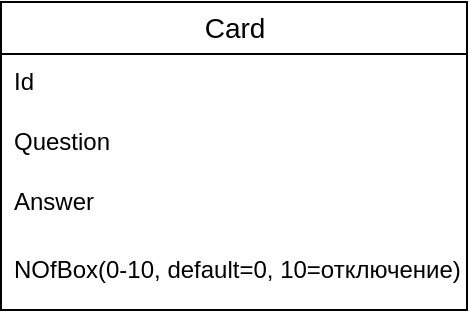 <mxfile>
    <diagram id="HyV8XjtDRZ2jP9U8q9Oj" name="DbPage">
        <mxGraphModel dx="677" dy="575" grid="1" gridSize="10" guides="1" tooltips="1" connect="1" arrows="1" fold="1" page="1" pageScale="1" pageWidth="827" pageHeight="1169" math="0" shadow="0">
            <root>
                <mxCell id="0"/>
                <mxCell id="1" parent="0"/>
                <mxCell id="Mu4BiRMCGkyx2JXSXJ-Y-36" value="Card" style="swimlane;fontStyle=0;childLayout=stackLayout;horizontal=1;startSize=26;horizontalStack=0;resizeParent=1;resizeParentMax=0;resizeLast=0;collapsible=1;marginBottom=0;align=center;fontSize=14;html=1;rounded=0;flipV=0;fillColor=none;shadow=0;" parent="1" vertex="1">
                    <mxGeometry x="303.5" y="10" width="233" height="154" as="geometry">
                        <mxRectangle x="334" y="10" width="60" height="26" as="alternateBounds"/>
                    </mxGeometry>
                </mxCell>
                <mxCell id="Mu4BiRMCGkyx2JXSXJ-Y-37" value="Id" style="text;strokeColor=none;fillColor=none;spacingLeft=4;spacingRight=4;overflow=hidden;rotatable=0;points=[[0,0.5],[1,0.5]];portConstraint=eastwest;fontSize=12;align=left;html=1;rounded=0;flipV=0;shadow=0;" parent="Mu4BiRMCGkyx2JXSXJ-Y-36" vertex="1">
                    <mxGeometry y="26" width="233" height="30" as="geometry"/>
                </mxCell>
                <mxCell id="Mu4BiRMCGkyx2JXSXJ-Y-38" value="Question" style="text;strokeColor=none;fillColor=none;spacingLeft=4;spacingRight=4;overflow=hidden;rotatable=0;points=[[0,0.5],[1,0.5]];portConstraint=eastwest;fontSize=12;align=left;html=1;rounded=0;flipV=0;shadow=0;" parent="Mu4BiRMCGkyx2JXSXJ-Y-36" vertex="1">
                    <mxGeometry y="56" width="233" height="30" as="geometry"/>
                </mxCell>
                <mxCell id="Mu4BiRMCGkyx2JXSXJ-Y-39" value="Answer" style="text;strokeColor=none;fillColor=none;spacingLeft=4;spacingRight=4;overflow=hidden;rotatable=0;points=[[0,0.5],[1,0.5]];portConstraint=eastwest;fontSize=12;align=left;html=1;rounded=0;flipV=0;shadow=0;" parent="Mu4BiRMCGkyx2JXSXJ-Y-36" vertex="1">
                    <mxGeometry y="86" width="233" height="34" as="geometry"/>
                </mxCell>
                <mxCell id="13" value="NOfBox(0-10, default=0, 10=отключение)" style="text;strokeColor=none;fillColor=none;spacingLeft=4;spacingRight=4;overflow=hidden;rotatable=0;points=[[0,0.5],[1,0.5]];portConstraint=eastwest;fontSize=12;align=left;html=1;rounded=0;flipV=0;shadow=0;" vertex="1" parent="Mu4BiRMCGkyx2JXSXJ-Y-36">
                    <mxGeometry y="120" width="233" height="34" as="geometry"/>
                </mxCell>
            </root>
        </mxGraphModel>
    </diagram>
    <diagram id="Jle4tb1fGp4OmTULIMA9" name="UserSettings">
        <mxGraphModel dx="990" dy="575" grid="1" gridSize="10" guides="1" tooltips="1" connect="1" arrows="1" fold="1" page="1" pageScale="1" pageWidth="827" pageHeight="1169" math="0" shadow="0">
            <root>
                <mxCell id="B399QU5yFo54d3rUVr5F-0"/>
                <mxCell id="B399QU5yFo54d3rUVr5F-1" parent="B399QU5yFo54d3rUVr5F-0"/>
                <mxCell id="B399QU5yFo54d3rUVr5F-2" value="Файл settings.json" style="shape=note2;boundedLbl=1;whiteSpace=wrap;html=1;size=25;verticalAlign=top;align=center;" parent="B399QU5yFo54d3rUVr5F-1" vertex="1">
                    <mxGeometry x="270" y="10" width="250" height="110" as="geometry"/>
                </mxCell>
                <mxCell id="MO97jnFaKK2wIg6iPHgW-5" value="settings" style="swimlane;fontStyle=0;childLayout=stackLayout;horizontal=1;startSize=26;horizontalStack=0;resizeParent=1;resizeParentMax=0;resizeLast=0;collapsible=1;marginBottom=0;" parent="B399QU5yFo54d3rUVr5F-1" vertex="1">
                    <mxGeometry x="90" y="200" width="560" height="352" as="geometry"/>
                </mxCell>
                <mxCell id="MO97jnFaKK2wIg6iPHgW-16" value="* отмечены обязательные параметры" style="whiteSpace=wrap;html=1;shape=mxgraph.basic.document" parent="MO97jnFaKK2wIg6iPHgW-5" vertex="1">
                    <mxGeometry y="26" width="560" height="54" as="geometry"/>
                </mxCell>
                <mxCell id="MO97jnFaKK2wIg6iPHgW-22" value="*theme:{dark, light, blue}" style="text;strokeColor=none;fillColor=none;align=left;verticalAlign=top;spacingLeft=4;spacingRight=4;overflow=hidden;rotatable=0;points=[[0,0.5],[1,0.5]];portConstraint=eastwest;" parent="MO97jnFaKK2wIg6iPHgW-5" vertex="1">
                    <mxGeometry y="80" width="560" height="26" as="geometry"/>
                </mxCell>
                <mxCell id="MO97jnFaKK2wIg6iPHgW-15" value="Notification&#10;" style="swimlane;fontStyle=0;childLayout=stackLayout;horizontal=1;startSize=26;horizontalStack=0;resizeParent=1;resizeParentMax=0;resizeLast=0;collapsible=1;marginBottom=0;" parent="MO97jnFaKK2wIg6iPHgW-5" vertex="1">
                    <mxGeometry y="106" width="560" height="246" as="geometry"/>
                </mxCell>
                <mxCell id="MO97jnFaKK2wIg6iPHgW-17" value="Время для уведомлений. Задается при первом запуске программы" style="shape=note;whiteSpace=wrap;html=1;backgroundOutline=1;darkOpacity=0.05;" parent="MO97jnFaKK2wIg6iPHgW-15" vertex="1">
                    <mxGeometry y="26" width="560" height="60" as="geometry"/>
                </mxCell>
                <mxCell id="MO97jnFaKK2wIg6iPHgW-18" value="*time:{формат чч:мм-чч:мм}&lt;br&gt;&lt;br&gt;default: 00:00-24:00" style="text;html=1;align=left;verticalAlign=middle;resizable=0;points=[];autosize=1;strokeColor=none;" parent="MO97jnFaKK2wIg6iPHgW-15" vertex="1">
                    <mxGeometry y="86" width="560" height="50" as="geometry"/>
                </mxCell>
                <mxCell id="MO97jnFaKK2wIg6iPHgW-19" value="enabled: false - уведомления отключаются" style="shape=note2;boundedLbl=1;whiteSpace=wrap;html=1;size=25;verticalAlign=top;align=center;" parent="MO97jnFaKK2wIg6iPHgW-15" vertex="1">
                    <mxGeometry y="136" width="560" height="60" as="geometry"/>
                </mxCell>
                <mxCell id="MO97jnFaKK2wIg6iPHgW-20" value="*enabled: bool&lt;br&gt;&lt;br&gt;default: true" style="text;html=1;align=left;verticalAlign=middle;resizable=0;points=[];autosize=1;strokeColor=none;" parent="MO97jnFaKK2wIg6iPHgW-15" vertex="1">
                    <mxGeometry y="196" width="560" height="50" as="geometry"/>
                </mxCell>
            </root>
        </mxGraphModel>
    </diagram>
    <diagram id="srYDoscnhIJq7fZKzDKV" name="AppDesign">
        <mxGraphModel dx="677" dy="575" grid="1" gridSize="10" guides="1" tooltips="1" connect="1" arrows="1" fold="1" page="1" pageScale="1" pageWidth="827" pageHeight="1169" math="0" shadow="0">
            <root>
                <mxCell id="Mfi8ji9Vk9yyfX6pW6PB-0"/>
                <mxCell id="Mfi8ji9Vk9yyfX6pW6PB-1" parent="Mfi8ji9Vk9yyfX6pW6PB-0"/>
                <mxCell id="Mfi8ji9Vk9yyfX6pW6PB-7" value="Pages" style="swimlane;fontStyle=0;childLayout=stackLayout;horizontal=1;startSize=26;horizontalStack=0;resizeParent=1;resizeParentMax=0;resizeLast=0;collapsible=1;marginBottom=0;" parent="Mfi8ji9Vk9yyfX6pW6PB-1" vertex="1">
                    <mxGeometry x="250" y="130" width="380" height="180" as="geometry"/>
                </mxCell>
                <mxCell id="Mfi8ji9Vk9yyfX6pW6PB-8" value="Main page" style="text;strokeColor=none;fillColor=none;align=left;verticalAlign=top;spacingLeft=4;spacingRight=4;overflow=hidden;rotatable=0;points=[[0,0.5],[1,0.5]];portConstraint=eastwest;" parent="Mfi8ji9Vk9yyfX6pW6PB-7" vertex="1">
                    <mxGeometry y="26" width="380" height="26" as="geometry"/>
                </mxCell>
                <mxCell id="Mfi8ji9Vk9yyfX6pW6PB-9" value="Uset settings page" style="text;strokeColor=none;fillColor=none;align=left;verticalAlign=top;spacingLeft=4;spacingRight=4;overflow=hidden;rotatable=0;points=[[0,0.5],[1,0.5]];portConstraint=eastwest;" parent="Mfi8ji9Vk9yyfX6pW6PB-7" vertex="1">
                    <mxGeometry y="52" width="380" height="26" as="geometry"/>
                </mxCell>
                <mxCell id="Mfi8ji9Vk9yyfX6pW6PB-10" value="New card page" style="text;strokeColor=none;fillColor=none;align=left;verticalAlign=top;spacingLeft=4;spacingRight=4;overflow=hidden;rotatable=0;points=[[0,0.5],[1,0.5]];portConstraint=eastwest;" parent="Mfi8ji9Vk9yyfX6pW6PB-7" vertex="1">
                    <mxGeometry y="78" width="380" height="26" as="geometry"/>
                </mxCell>
                <mxCell id="Mfi8ji9Vk9yyfX6pW6PB-12" value="Edit card page" style="text;strokeColor=none;fillColor=none;align=left;verticalAlign=top;spacingLeft=4;spacingRight=4;overflow=hidden;rotatable=0;points=[[0,0.5],[1,0.5]];portConstraint=eastwest;" parent="Mfi8ji9Vk9yyfX6pW6PB-7" vertex="1">
                    <mxGeometry y="104" width="380" height="26" as="geometry"/>
                </mxCell>
                <mxCell id="Mfi8ji9Vk9yyfX6pW6PB-11" value="Hello page" style="text;strokeColor=none;fillColor=none;align=left;verticalAlign=top;spacingLeft=4;spacingRight=4;overflow=hidden;rotatable=0;points=[[0,0.5],[1,0.5]];portConstraint=eastwest;" parent="Mfi8ji9Vk9yyfX6pW6PB-7" vertex="1">
                    <mxGeometry y="130" width="380" height="50" as="geometry"/>
                </mxCell>
            </root>
        </mxGraphModel>
    </diagram>
</mxfile>